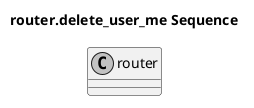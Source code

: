 @startuml

title router.delete_user_me Sequence

skinparam sequenceMessageAlign center
skinparam monochrome true
skinparam lifelinestrategy solid
hide footbox

class router


@enduml